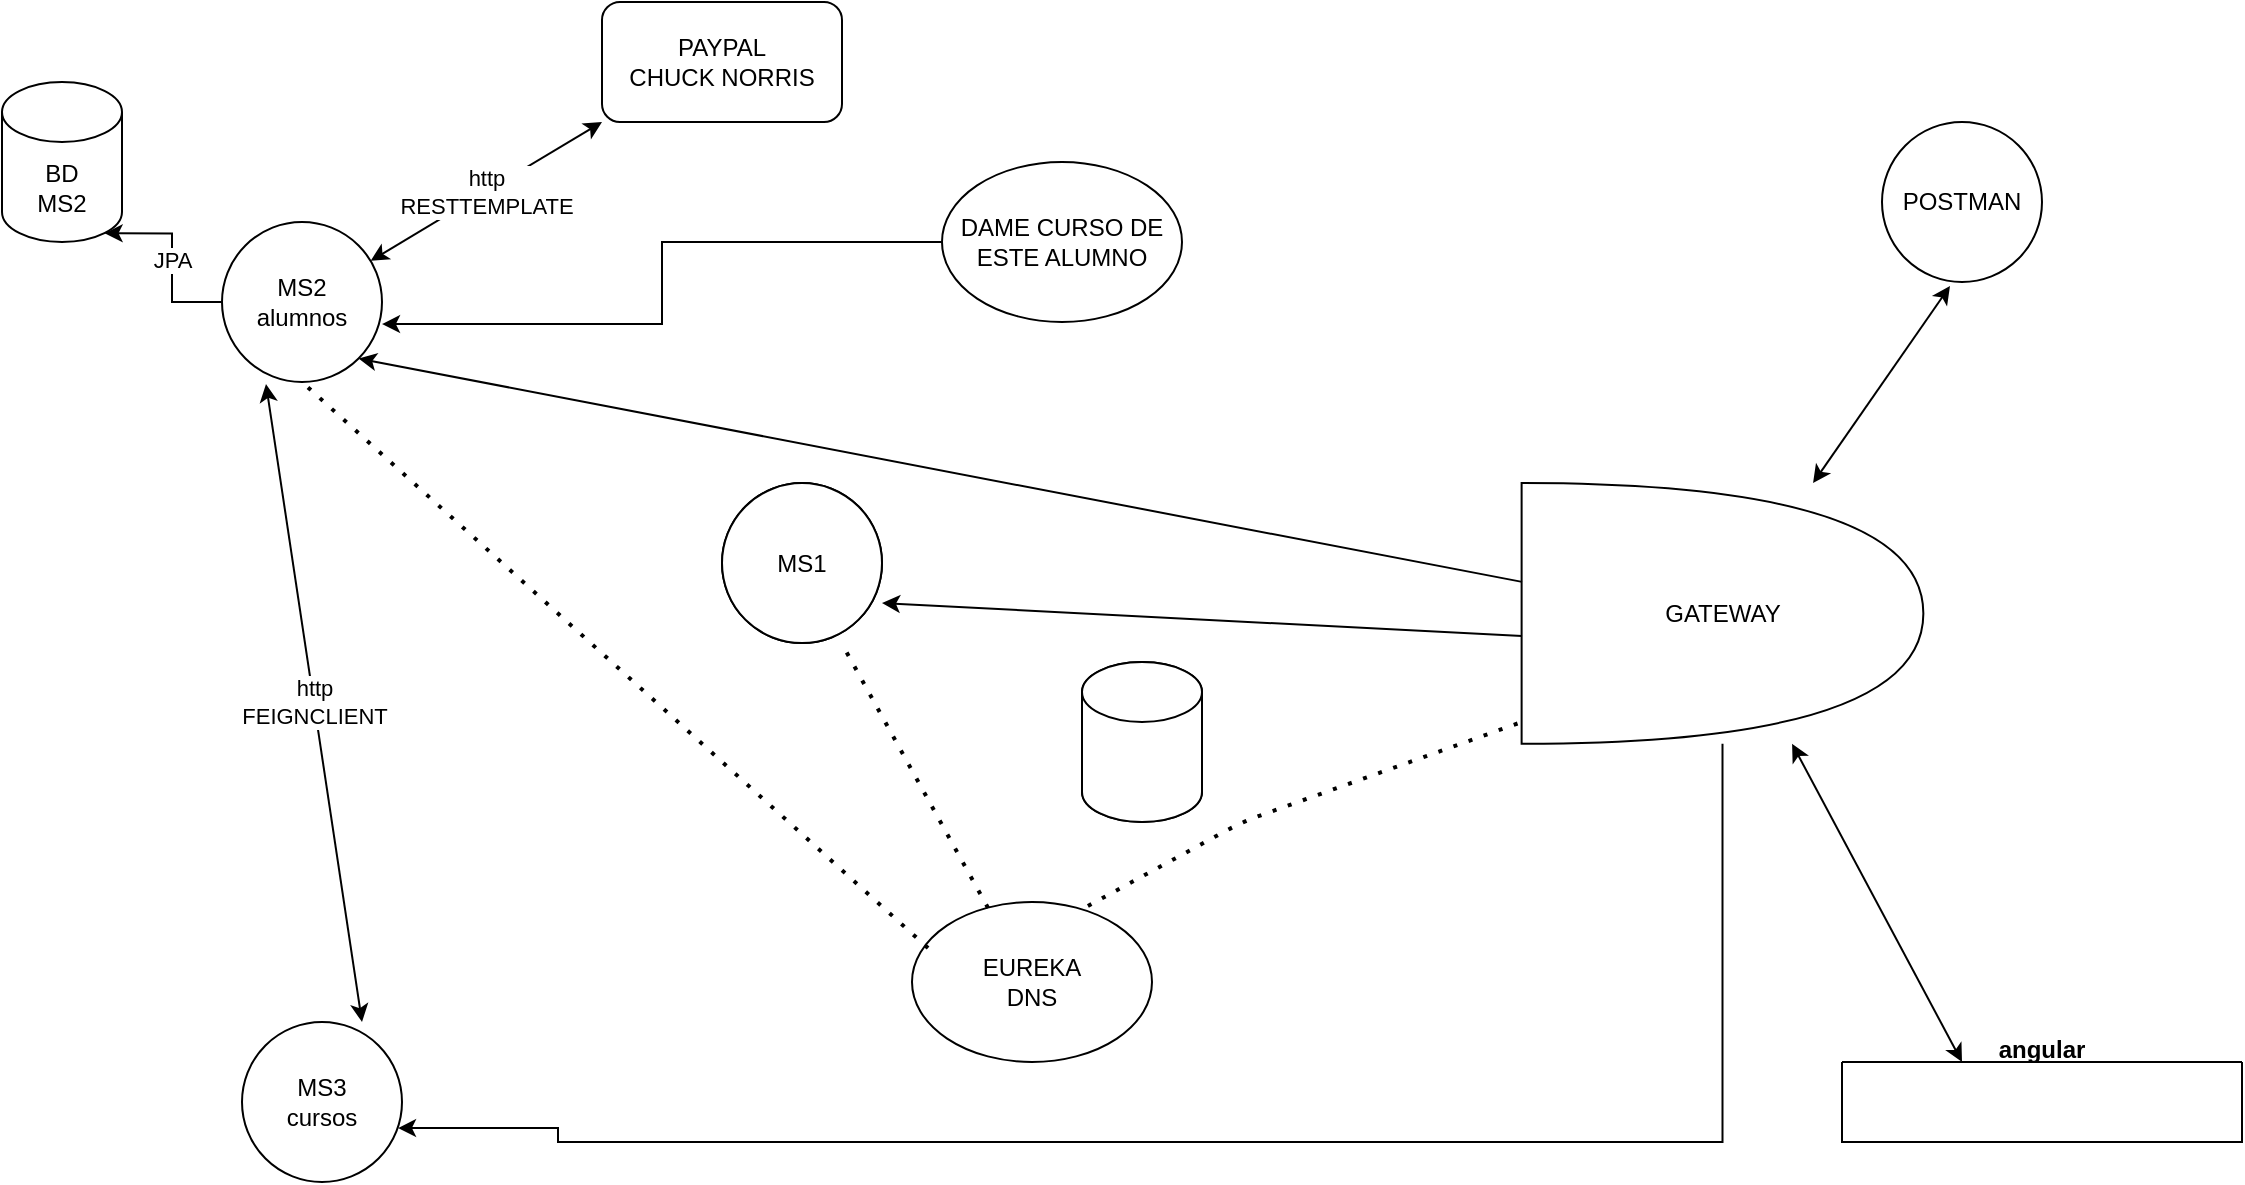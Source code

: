 <mxfile version="14.6.13" type="device"><diagram id="8f4CpB7qD8lZQbRI9bHd" name="Página-1"><mxGraphModel dx="1662" dy="822" grid="1" gridSize="10" guides="1" tooltips="1" connect="1" arrows="1" fold="1" page="1" pageScale="1" pageWidth="1169" pageHeight="827" math="0" shadow="0"><root><mxCell id="0"/><mxCell id="1" parent="0"/><mxCell id="T3PLMJBFtVw4qafSoXx9-1" value="MS1" style="ellipse;whiteSpace=wrap;html=1;aspect=fixed;" parent="1" vertex="1"><mxGeometry x="370" y="260.54" width="80" height="80" as="geometry"/></mxCell><mxCell id="T3PLMJBFtVw4qafSoXx9-30" value="JPA" style="edgeStyle=orthogonalEdgeStyle;rounded=0;orthogonalLoop=1;jettySize=auto;html=1;entryX=0.855;entryY=1;entryDx=0;entryDy=-4.35;entryPerimeter=0;" parent="1" source="T3PLMJBFtVw4qafSoXx9-2" target="T3PLMJBFtVw4qafSoXx9-29" edge="1"><mxGeometry relative="1" as="geometry"/></mxCell><mxCell id="T3PLMJBFtVw4qafSoXx9-2" value="MS2&lt;br&gt;alumnos" style="ellipse;whiteSpace=wrap;html=1;aspect=fixed;" parent="1" vertex="1"><mxGeometry x="120" y="130" width="80" height="80" as="geometry"/></mxCell><mxCell id="T3PLMJBFtVw4qafSoXx9-3" value="EUREKA&lt;br&gt;DNS" style="ellipse;whiteSpace=wrap;html=1;" parent="1" vertex="1"><mxGeometry x="465" y="470" width="120" height="80" as="geometry"/></mxCell><mxCell id="T3PLMJBFtVw4qafSoXx9-24" style="edgeStyle=orthogonalEdgeStyle;rounded=0;orthogonalLoop=1;jettySize=auto;html=1;entryX=0.975;entryY=0.663;entryDx=0;entryDy=0;entryPerimeter=0;" parent="1" source="T3PLMJBFtVw4qafSoXx9-4" target="T3PLMJBFtVw4qafSoXx9-22" edge="1"><mxGeometry relative="1" as="geometry"><Array as="points"><mxPoint x="870" y="590"/><mxPoint x="288" y="590"/></Array></mxGeometry></mxCell><mxCell id="T3PLMJBFtVw4qafSoXx9-4" value="GATEWAY" style="shape=or;whiteSpace=wrap;html=1;rotation=0;" parent="1" vertex="1"><mxGeometry x="769.81" y="260.54" width="200.87" height="130.36" as="geometry"/></mxCell><mxCell id="T3PLMJBFtVw4qafSoXx9-7" value="" style="endArrow=classic;html=1;exitX=0.001;exitY=0.379;exitDx=0;exitDy=0;exitPerimeter=0;entryX=1;entryY=1;entryDx=0;entryDy=0;" parent="1" source="T3PLMJBFtVw4qafSoXx9-4" target="T3PLMJBFtVw4qafSoXx9-2" edge="1"><mxGeometry width="50" height="50" relative="1" as="geometry"><mxPoint x="560" y="440" as="sourcePoint"/><mxPoint x="610" y="390" as="targetPoint"/></mxGeometry></mxCell><mxCell id="T3PLMJBFtVw4qafSoXx9-8" value="" style="endArrow=classic;html=1;exitX=0.001;exitY=0.587;exitDx=0;exitDy=0;exitPerimeter=0;entryX=1;entryY=0.75;entryDx=0;entryDy=0;entryPerimeter=0;" parent="1" source="T3PLMJBFtVw4qafSoXx9-4" target="T3PLMJBFtVw4qafSoXx9-1" edge="1"><mxGeometry width="50" height="50" relative="1" as="geometry"><mxPoint x="706.731" y="382.206" as="sourcePoint"/><mxPoint x="510.004" y="260.544" as="targetPoint"/></mxGeometry></mxCell><mxCell id="T3PLMJBFtVw4qafSoXx9-9" value="" style="endArrow=none;dashed=1;html=1;dashPattern=1 3;strokeWidth=2;entryX=0.001;entryY=0.916;entryDx=0;entryDy=0;entryPerimeter=0;exitX=0.733;exitY=0.025;exitDx=0;exitDy=0;exitPerimeter=0;" parent="1" source="T3PLMJBFtVw4qafSoXx9-3" target="T3PLMJBFtVw4qafSoXx9-4" edge="1"><mxGeometry width="50" height="50" relative="1" as="geometry"><mxPoint x="560" y="440" as="sourcePoint"/><mxPoint x="610" y="390" as="targetPoint"/><Array as="points"><mxPoint x="630" y="430"/></Array></mxGeometry></mxCell><mxCell id="T3PLMJBFtVw4qafSoXx9-10" value="" style="endArrow=none;dashed=1;html=1;dashPattern=1 3;strokeWidth=2;exitX=0.317;exitY=0.038;exitDx=0;exitDy=0;exitPerimeter=0;entryX=0.75;entryY=1.006;entryDx=0;entryDy=0;entryPerimeter=0;" parent="1" source="T3PLMJBFtVw4qafSoXx9-3" target="T3PLMJBFtVw4qafSoXx9-1" edge="1"><mxGeometry width="50" height="50" relative="1" as="geometry"><mxPoint x="380" y="390" as="sourcePoint"/><mxPoint x="430" y="330" as="targetPoint"/></mxGeometry></mxCell><mxCell id="T3PLMJBFtVw4qafSoXx9-13" value="" style="endArrow=none;dashed=1;html=1;dashPattern=1 3;strokeWidth=2;exitX=0.067;exitY=0.288;exitDx=0;exitDy=0;exitPerimeter=0;entryX=0.5;entryY=1;entryDx=0;entryDy=0;" parent="1" source="T3PLMJBFtVw4qafSoXx9-3" target="T3PLMJBFtVw4qafSoXx9-2" edge="1"><mxGeometry width="50" height="50" relative="1" as="geometry"><mxPoint x="472.04" y="483.04" as="sourcePoint"/><mxPoint x="399" y="350" as="targetPoint"/></mxGeometry></mxCell><mxCell id="T3PLMJBFtVw4qafSoXx9-14" value="angular&#10;" style="swimlane;startSize=0;" parent="1" vertex="1"><mxGeometry x="930" y="550" width="200" height="40" as="geometry"/></mxCell><mxCell id="T3PLMJBFtVw4qafSoXx9-16" value="" style="endArrow=classic;startArrow=classic;html=1;exitX=0.3;exitY=0;exitDx=0;exitDy=0;exitPerimeter=0;" parent="1" source="T3PLMJBFtVw4qafSoXx9-14" target="T3PLMJBFtVw4qafSoXx9-4" edge="1"><mxGeometry width="50" height="50" relative="1" as="geometry"><mxPoint x="970.68" y="500" as="sourcePoint"/><mxPoint x="1020.68" y="450" as="targetPoint"/></mxGeometry></mxCell><mxCell id="T3PLMJBFtVw4qafSoXx9-17" value="PAYPAL&lt;br&gt;CHUCK NORRIS" style="rounded=1;whiteSpace=wrap;html=1;" parent="1" vertex="1"><mxGeometry x="310" y="20" width="120" height="60" as="geometry"/></mxCell><mxCell id="T3PLMJBFtVw4qafSoXx9-20" value="http&lt;br&gt;RESTTEMPLATE" style="endArrow=classic;startArrow=classic;html=1;entryX=0;entryY=1;entryDx=0;entryDy=0;" parent="1" source="T3PLMJBFtVw4qafSoXx9-2" target="T3PLMJBFtVw4qafSoXx9-17" edge="1"><mxGeometry width="50" height="50" relative="1" as="geometry"><mxPoint x="150" y="110" as="sourcePoint"/><mxPoint x="200" y="60" as="targetPoint"/></mxGeometry></mxCell><mxCell id="T3PLMJBFtVw4qafSoXx9-21" value="MS1" style="ellipse;whiteSpace=wrap;html=1;aspect=fixed;" parent="1" vertex="1"><mxGeometry x="370" y="260.54" width="80" height="80" as="geometry"/></mxCell><mxCell id="T3PLMJBFtVw4qafSoXx9-22" value="MS3&lt;br&gt;cursos" style="ellipse;whiteSpace=wrap;html=1;aspect=fixed;" parent="1" vertex="1"><mxGeometry x="130" y="530" width="80" height="80" as="geometry"/></mxCell><mxCell id="T3PLMJBFtVw4qafSoXx9-25" value="http&lt;br&gt;FEIGNCLIENT" style="endArrow=classic;startArrow=classic;html=1;entryX=0.275;entryY=1.013;entryDx=0;entryDy=0;entryPerimeter=0;" parent="1" target="T3PLMJBFtVw4qafSoXx9-2" edge="1"><mxGeometry width="50" height="50" relative="1" as="geometry"><mxPoint x="190" y="530" as="sourcePoint"/><mxPoint x="240" y="480" as="targetPoint"/></mxGeometry></mxCell><mxCell id="T3PLMJBFtVw4qafSoXx9-27" value="" style="shape=cylinder3;whiteSpace=wrap;html=1;boundedLbl=1;backgroundOutline=1;size=15;" parent="1" vertex="1"><mxGeometry x="550" y="350" width="60" height="80" as="geometry"/></mxCell><mxCell id="T3PLMJBFtVw4qafSoXx9-28" value="" style="shape=cylinder3;whiteSpace=wrap;html=1;boundedLbl=1;backgroundOutline=1;size=15;" parent="1" vertex="1"><mxGeometry x="550" y="350" width="60" height="80" as="geometry"/></mxCell><mxCell id="T3PLMJBFtVw4qafSoXx9-29" value="BD&lt;br&gt;MS2" style="shape=cylinder3;whiteSpace=wrap;html=1;boundedLbl=1;backgroundOutline=1;size=15;" parent="1" vertex="1"><mxGeometry x="10" y="60" width="60" height="80" as="geometry"/></mxCell><mxCell id="T3PLMJBFtVw4qafSoXx9-31" value="POSTMAN" style="ellipse;whiteSpace=wrap;html=1;aspect=fixed;" parent="1" vertex="1"><mxGeometry x="950" y="80.0" width="80" height="80" as="geometry"/></mxCell><mxCell id="T3PLMJBFtVw4qafSoXx9-32" value="" style="endArrow=classic;startArrow=classic;html=1;entryX=0.425;entryY=1.025;entryDx=0;entryDy=0;entryPerimeter=0;" parent="1" source="T3PLMJBFtVw4qafSoXx9-4" target="T3PLMJBFtVw4qafSoXx9-31" edge="1"><mxGeometry width="50" height="50" relative="1" as="geometry"><mxPoint x="560" y="400" as="sourcePoint"/><mxPoint x="610" y="350" as="targetPoint"/><Array as="points"/></mxGeometry></mxCell><mxCell id="IfBz-iRJ5JFc_gPU--Yq-3" style="edgeStyle=orthogonalEdgeStyle;rounded=0;orthogonalLoop=1;jettySize=auto;html=1;entryX=1;entryY=0.638;entryDx=0;entryDy=0;entryPerimeter=0;" edge="1" parent="1" source="IfBz-iRJ5JFc_gPU--Yq-2" target="T3PLMJBFtVw4qafSoXx9-2"><mxGeometry relative="1" as="geometry"/></mxCell><mxCell id="IfBz-iRJ5JFc_gPU--Yq-2" value="DAME CURSO DE ESTE ALUMNO" style="ellipse;whiteSpace=wrap;html=1;" vertex="1" parent="1"><mxGeometry x="480" y="100" width="120" height="80" as="geometry"/></mxCell></root></mxGraphModel></diagram></mxfile>